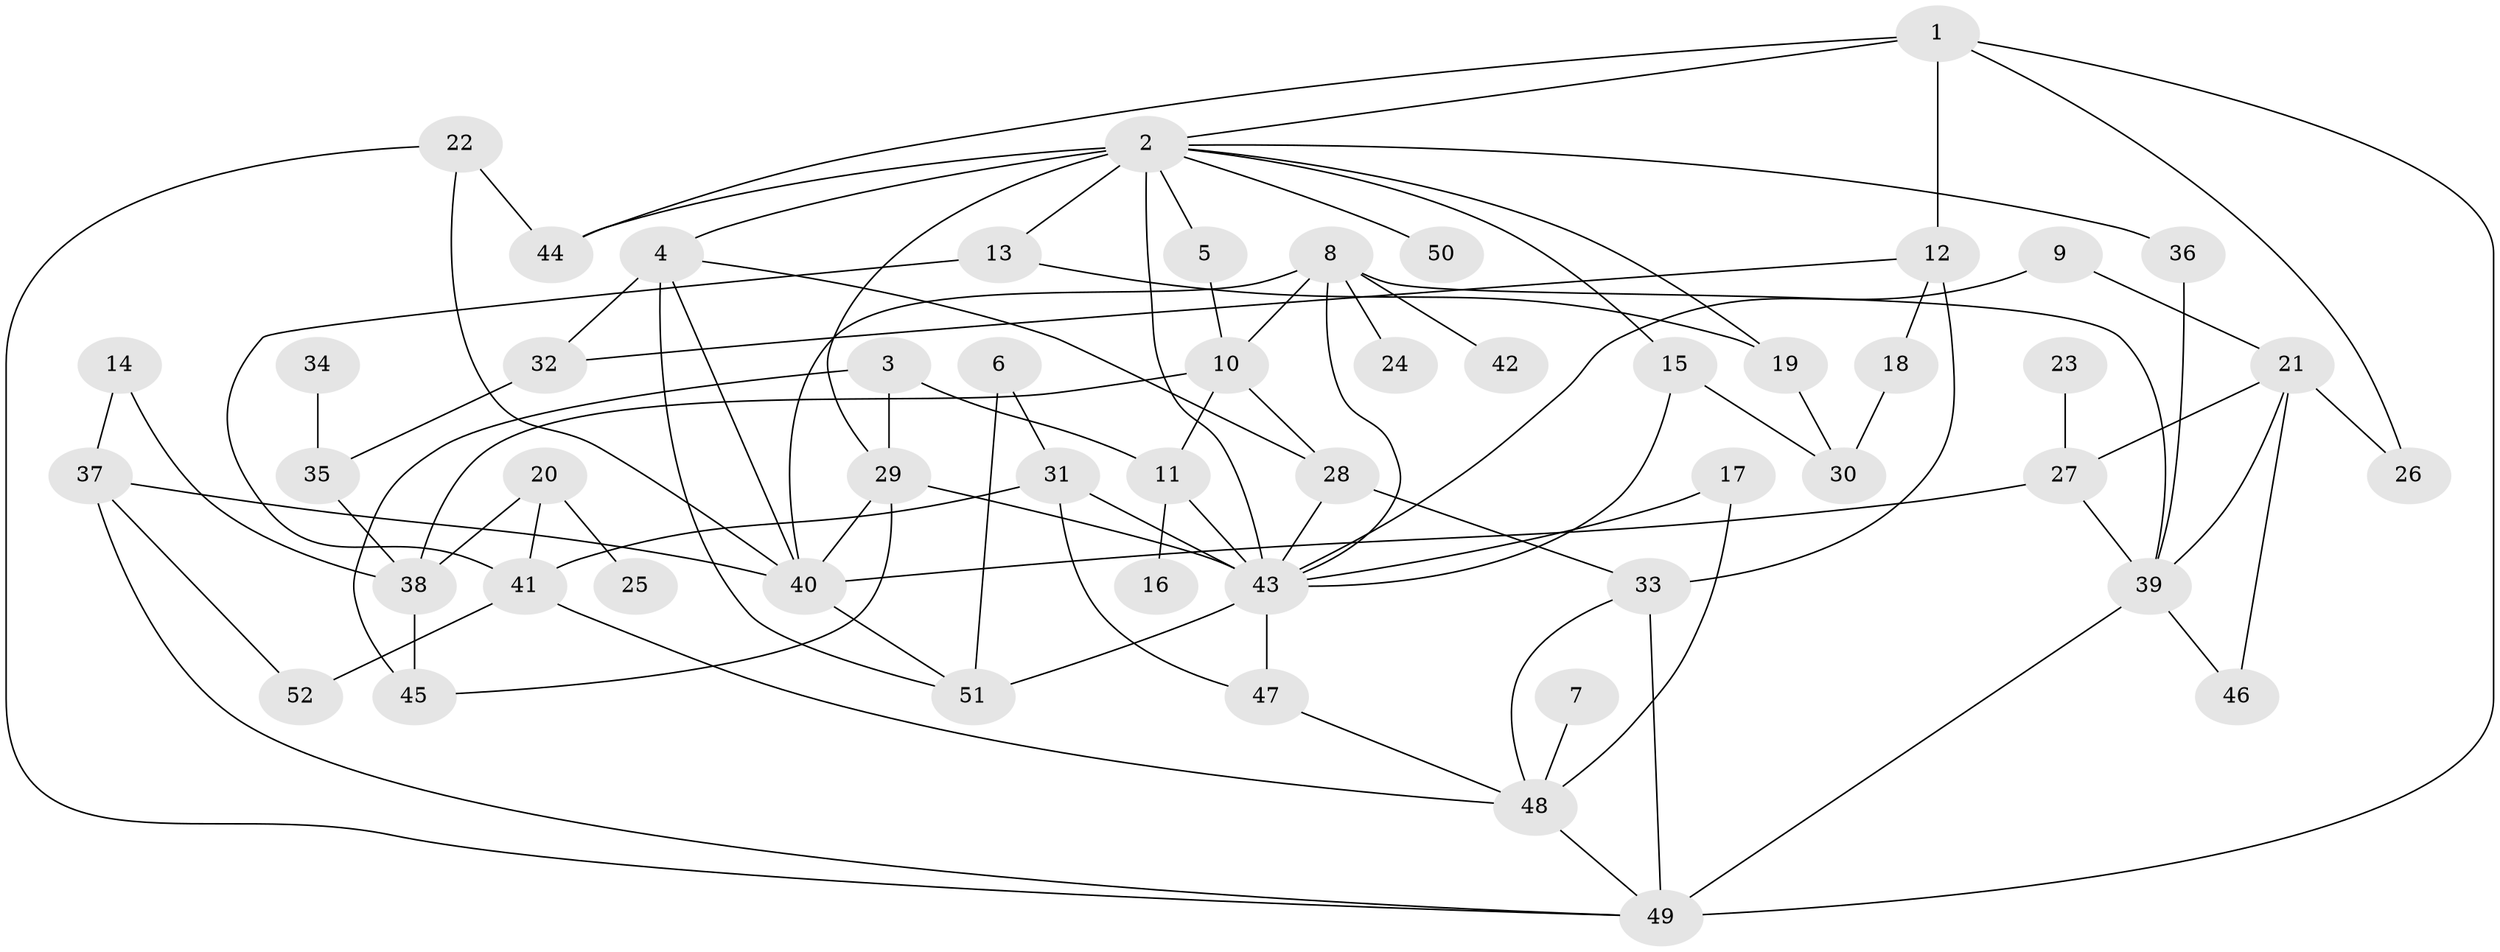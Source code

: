// original degree distribution, {7: 0.019230769230769232, 5: 0.1346153846153846, 9: 0.009615384615384616, 3: 0.25961538461538464, 2: 0.2692307692307692, 4: 0.11538461538461539, 1: 0.19230769230769232}
// Generated by graph-tools (version 1.1) at 2025/49/03/09/25 03:49:22]
// undirected, 52 vertices, 92 edges
graph export_dot {
graph [start="1"]
  node [color=gray90,style=filled];
  1;
  2;
  3;
  4;
  5;
  6;
  7;
  8;
  9;
  10;
  11;
  12;
  13;
  14;
  15;
  16;
  17;
  18;
  19;
  20;
  21;
  22;
  23;
  24;
  25;
  26;
  27;
  28;
  29;
  30;
  31;
  32;
  33;
  34;
  35;
  36;
  37;
  38;
  39;
  40;
  41;
  42;
  43;
  44;
  45;
  46;
  47;
  48;
  49;
  50;
  51;
  52;
  1 -- 2 [weight=1.0];
  1 -- 12 [weight=1.0];
  1 -- 26 [weight=1.0];
  1 -- 44 [weight=1.0];
  1 -- 49 [weight=1.0];
  2 -- 4 [weight=1.0];
  2 -- 5 [weight=1.0];
  2 -- 13 [weight=1.0];
  2 -- 15 [weight=1.0];
  2 -- 19 [weight=1.0];
  2 -- 29 [weight=2.0];
  2 -- 36 [weight=1.0];
  2 -- 43 [weight=1.0];
  2 -- 44 [weight=1.0];
  2 -- 50 [weight=1.0];
  3 -- 11 [weight=1.0];
  3 -- 29 [weight=1.0];
  3 -- 45 [weight=1.0];
  4 -- 28 [weight=1.0];
  4 -- 32 [weight=1.0];
  4 -- 40 [weight=1.0];
  4 -- 51 [weight=1.0];
  5 -- 10 [weight=1.0];
  6 -- 31 [weight=1.0];
  6 -- 51 [weight=1.0];
  7 -- 48 [weight=1.0];
  8 -- 10 [weight=1.0];
  8 -- 24 [weight=1.0];
  8 -- 39 [weight=2.0];
  8 -- 40 [weight=1.0];
  8 -- 42 [weight=1.0];
  8 -- 43 [weight=1.0];
  9 -- 21 [weight=1.0];
  9 -- 43 [weight=1.0];
  10 -- 11 [weight=1.0];
  10 -- 28 [weight=1.0];
  10 -- 38 [weight=1.0];
  11 -- 16 [weight=1.0];
  11 -- 43 [weight=1.0];
  12 -- 18 [weight=1.0];
  12 -- 32 [weight=1.0];
  12 -- 33 [weight=2.0];
  13 -- 19 [weight=1.0];
  13 -- 41 [weight=1.0];
  14 -- 37 [weight=1.0];
  14 -- 38 [weight=1.0];
  15 -- 30 [weight=1.0];
  15 -- 43 [weight=1.0];
  17 -- 43 [weight=1.0];
  17 -- 48 [weight=1.0];
  18 -- 30 [weight=1.0];
  19 -- 30 [weight=1.0];
  20 -- 25 [weight=1.0];
  20 -- 38 [weight=1.0];
  20 -- 41 [weight=1.0];
  21 -- 26 [weight=1.0];
  21 -- 27 [weight=1.0];
  21 -- 39 [weight=1.0];
  21 -- 46 [weight=1.0];
  22 -- 40 [weight=1.0];
  22 -- 44 [weight=1.0];
  22 -- 49 [weight=1.0];
  23 -- 27 [weight=1.0];
  27 -- 39 [weight=1.0];
  27 -- 40 [weight=1.0];
  28 -- 33 [weight=1.0];
  28 -- 43 [weight=1.0];
  29 -- 40 [weight=1.0];
  29 -- 43 [weight=1.0];
  29 -- 45 [weight=1.0];
  31 -- 41 [weight=1.0];
  31 -- 43 [weight=1.0];
  31 -- 47 [weight=1.0];
  32 -- 35 [weight=1.0];
  33 -- 48 [weight=1.0];
  33 -- 49 [weight=1.0];
  34 -- 35 [weight=1.0];
  35 -- 38 [weight=1.0];
  36 -- 39 [weight=1.0];
  37 -- 40 [weight=1.0];
  37 -- 49 [weight=1.0];
  37 -- 52 [weight=1.0];
  38 -- 45 [weight=1.0];
  39 -- 46 [weight=1.0];
  39 -- 49 [weight=2.0];
  40 -- 51 [weight=1.0];
  41 -- 48 [weight=1.0];
  41 -- 52 [weight=1.0];
  43 -- 47 [weight=1.0];
  43 -- 51 [weight=2.0];
  47 -- 48 [weight=1.0];
  48 -- 49 [weight=1.0];
}
